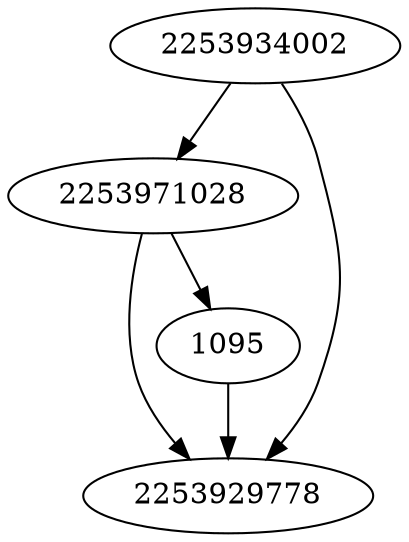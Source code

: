 strict digraph  {
2253934002;
2253971028;
2253929778;
1095;
2253934002 -> 2253971028;
2253934002 -> 2253929778;
2253971028 -> 1095;
2253971028 -> 2253929778;
1095 -> 2253929778;
}
